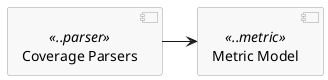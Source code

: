 @startuml

skinparam componentStyle uml2
skinparam component {
  BorderColor #a0a0a0
  BackgroundColor #f8f8f8
}

[Metric Model] <<..metric>>
[Coverage Parsers] <<..parser>>

[Coverage Parsers] -> [Metric Model]

@enduml
